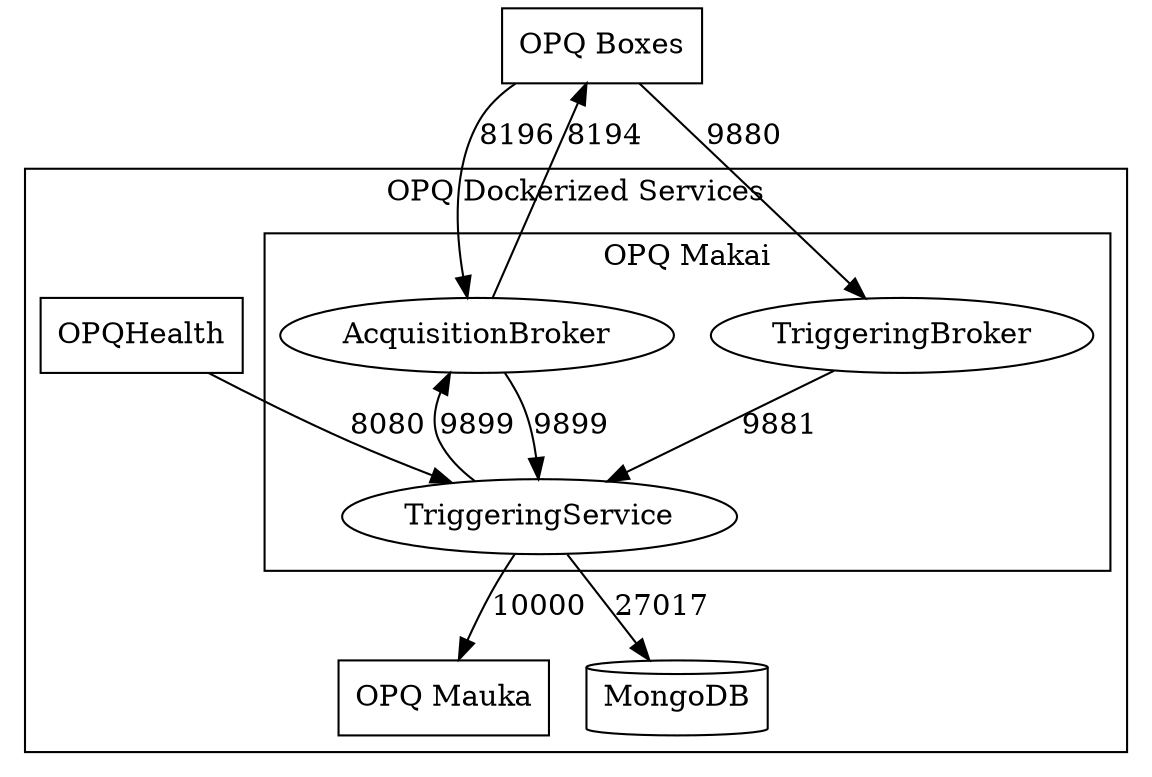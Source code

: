 digraph makai {
    OPQBoxes[shape="box", label="OPQ Boxes"]

    subgraph cluster_opq {
        label = "OPQ Dockerized Services"
        OPQMauka[shape=box, label="OPQ Mauka"]
        MongoDB[shape=cylinder]
        OPQHealth[shape=box]

        subgraph cluster_makai {
            label = "OPQ Makai";
            AcquisitionBroker
            TriggeringBroker
            TriggeringService
        }
    }

    OPQBoxes -> AcquisitionBroker [label=8196]
    AcquisitionBroker -> OPQBoxes [label=8194]
    AcquisitionBroker -> TriggeringService [label=9899]

    TriggeringService -> OPQMauka [label=10000]
    TriggeringService -> MongoDB [label=27017]
    TriggeringService -> AcquisitionBroker [label=9899]

    OPQBoxes -> TriggeringBroker [label=9880]
    TriggeringBroker -> TriggeringService [label=9881]

    OPQHealth -> TriggeringService [label=8080]
}